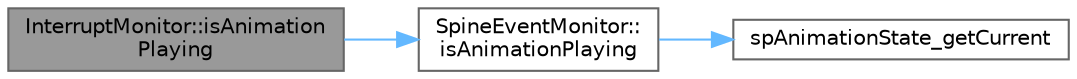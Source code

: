 digraph "InterruptMonitor::isAnimationPlaying"
{
 // LATEX_PDF_SIZE
  bgcolor="transparent";
  edge [fontname=Helvetica,fontsize=10,labelfontname=Helvetica,labelfontsize=10];
  node [fontname=Helvetica,fontsize=10,shape=box,height=0.2,width=0.4];
  rankdir="LR";
  Node1 [id="Node000001",label="InterruptMonitor::isAnimation\lPlaying",height=0.2,width=0.4,color="gray40", fillcolor="grey60", style="filled", fontcolor="black",tooltip=" "];
  Node1 -> Node2 [id="edge1_Node000001_Node000002",color="steelblue1",style="solid",tooltip=" "];
  Node2 [id="Node000002",label="SpineEventMonitor::\lisAnimationPlaying",height=0.2,width=0.4,color="grey40", fillcolor="white", style="filled",URL="$class_spine_event_monitor.html#ac21ac18f4c051ccfd1074dbd2fb6222e",tooltip=" "];
  Node2 -> Node3 [id="edge2_Node000002_Node000003",color="steelblue1",style="solid",tooltip=" "];
  Node3 [id="Node000003",label="spAnimationState_getCurrent",height=0.2,width=0.4,color="grey40", fillcolor="white", style="filled",URL="$_animation_state_8c.html#a0b72fc9b159912b8d950b256a864f50b",tooltip=" "];
}
